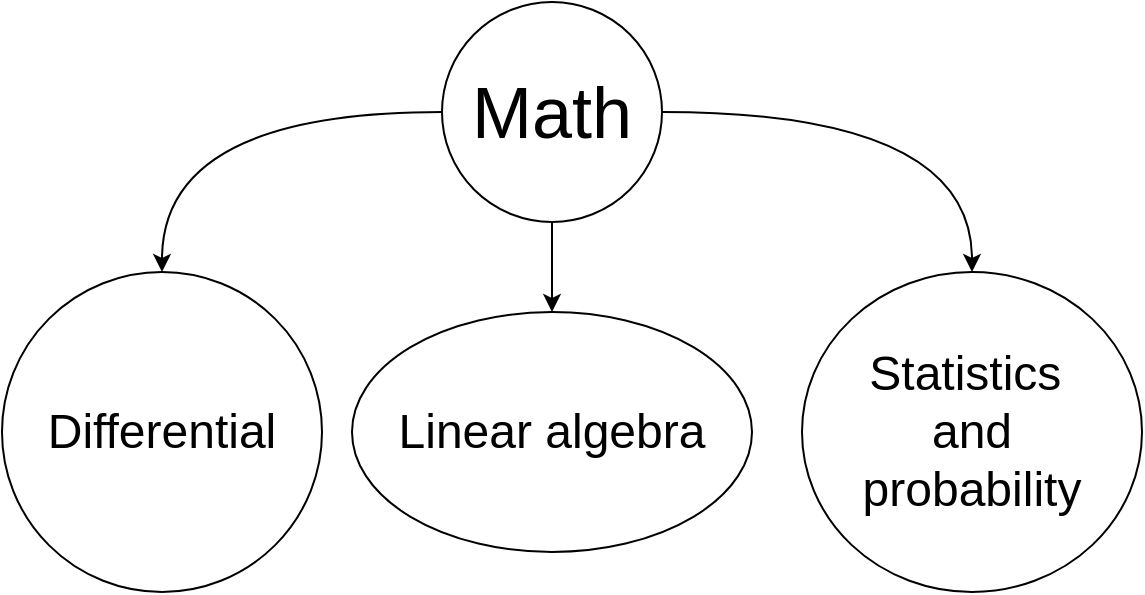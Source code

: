 <mxfile version="28.2.8" pages="2">
  <diagram name="AI" id="fiwOMywQT2bl2BIg0qe0">
    <mxGraphModel dx="1234" dy="1979" grid="1" gridSize="10" guides="1" tooltips="1" connect="1" arrows="1" fold="1" page="1" pageScale="1" pageWidth="850" pageHeight="1100" math="0" shadow="0">
      <root>
        <mxCell id="0" />
        <mxCell id="1" parent="0" />
        <mxCell id="HRdKpd_t4PCCufJs8SFI-3" value="" style="edgeStyle=orthogonalEdgeStyle;rounded=0;orthogonalLoop=1;jettySize=auto;html=1;curved=1;" parent="1" source="HRdKpd_t4PCCufJs8SFI-4" target="HRdKpd_t4PCCufJs8SFI-7" edge="1">
          <mxGeometry relative="1" as="geometry" />
        </mxCell>
        <mxCell id="COEvjrz7dM8iQSiR4-q4-21" value="" style="edgeStyle=orthogonalEdgeStyle;rounded=0;orthogonalLoop=1;jettySize=auto;html=1;curved=1;" parent="1" source="HRdKpd_t4PCCufJs8SFI-4" target="COEvjrz7dM8iQSiR4-q4-20" edge="1">
          <mxGeometry relative="1" as="geometry" />
        </mxCell>
        <mxCell id="SvB1TmC0K4GEKoGrgyMx-9" value="" style="edgeStyle=orthogonalEdgeStyle;rounded=0;orthogonalLoop=1;jettySize=auto;html=1;strokeColor=default;align=center;verticalAlign=middle;fontFamily=Helvetica;fontSize=11;fontColor=default;labelBackgroundColor=default;endArrow=classic;curved=1;" parent="1" source="HRdKpd_t4PCCufJs8SFI-4" target="SvB1TmC0K4GEKoGrgyMx-8" edge="1">
          <mxGeometry relative="1" as="geometry" />
        </mxCell>
        <mxCell id="HRdKpd_t4PCCufJs8SFI-4" value="&lt;span style=&quot;font-size: 36px;&quot;&gt;Math&lt;/span&gt;" style="ellipse;whiteSpace=wrap;html=1;aspect=fixed;" parent="1" vertex="1">
          <mxGeometry x="380" y="-440" width="110" height="110" as="geometry" />
        </mxCell>
        <mxCell id="HRdKpd_t4PCCufJs8SFI-7" value="Statistics&amp;nbsp;&lt;div&gt;and&lt;/div&gt;&lt;div&gt;probability&lt;/div&gt;" style="ellipse;whiteSpace=wrap;html=1;fontSize=24;" parent="1" vertex="1">
          <mxGeometry x="560" y="-305" width="170" height="160" as="geometry" />
        </mxCell>
        <mxCell id="COEvjrz7dM8iQSiR4-q4-20" value="Linear algebra" style="ellipse;whiteSpace=wrap;html=1;fontSize=24;" parent="1" vertex="1">
          <mxGeometry x="335" y="-285" width="200" height="120" as="geometry" />
        </mxCell>
        <mxCell id="SvB1TmC0K4GEKoGrgyMx-8" value="Differential" style="ellipse;whiteSpace=wrap;html=1;strokeColor=default;align=center;verticalAlign=middle;fontFamily=Helvetica;fontSize=24;fontColor=default;fillColor=default;" parent="1" vertex="1">
          <mxGeometry x="160" y="-305" width="160" height="160" as="geometry" />
        </mxCell>
      </root>
    </mxGraphModel>
  </diagram>
  <diagram id="ShC2y2Lbm0_bJLRiv3Cs" name="NN">
    <mxGraphModel dx="1226" dy="875" grid="1" gridSize="10" guides="1" tooltips="1" connect="1" arrows="1" fold="1" page="1" pageScale="1" pageWidth="850" pageHeight="1100" math="0" shadow="0">
      <root>
        <mxCell id="0" />
        <mxCell id="1" parent="0" />
        <mxCell id="e4jtTJTSXNRmT_Vb2tYZ-1" value="" style="edgeStyle=orthogonalEdgeStyle;rounded=0;orthogonalLoop=1;jettySize=auto;html=1;" edge="1" parent="1" source="e4jtTJTSXNRmT_Vb2tYZ-5" target="e4jtTJTSXNRmT_Vb2tYZ-6">
          <mxGeometry relative="1" as="geometry" />
        </mxCell>
        <mxCell id="e4jtTJTSXNRmT_Vb2tYZ-2" value="" style="edgeStyle=orthogonalEdgeStyle;rounded=0;orthogonalLoop=1;jettySize=auto;html=1;" edge="1" parent="1" source="e4jtTJTSXNRmT_Vb2tYZ-5" target="e4jtTJTSXNRmT_Vb2tYZ-7">
          <mxGeometry relative="1" as="geometry" />
        </mxCell>
        <mxCell id="e4jtTJTSXNRmT_Vb2tYZ-3" value="" style="edgeStyle=orthogonalEdgeStyle;rounded=0;orthogonalLoop=1;jettySize=auto;html=1;" edge="1" parent="1" source="e4jtTJTSXNRmT_Vb2tYZ-5" target="e4jtTJTSXNRmT_Vb2tYZ-8">
          <mxGeometry relative="1" as="geometry" />
        </mxCell>
        <mxCell id="e4jtTJTSXNRmT_Vb2tYZ-4" value="" style="edgeStyle=orthogonalEdgeStyle;rounded=0;orthogonalLoop=1;jettySize=auto;html=1;" edge="1" parent="1" source="e4jtTJTSXNRmT_Vb2tYZ-5" target="e4jtTJTSXNRmT_Vb2tYZ-9">
          <mxGeometry relative="1" as="geometry" />
        </mxCell>
        <mxCell id="e4jtTJTSXNRmT_Vb2tYZ-5" value="&lt;font style=&quot;font-size: 36px;&quot;&gt;AI&lt;/font&gt;" style="ellipse;whiteSpace=wrap;html=1;aspect=fixed;" vertex="1" parent="1">
          <mxGeometry x="350" y="60" width="80" height="80" as="geometry" />
        </mxCell>
        <mxCell id="e4jtTJTSXNRmT_Vb2tYZ-6" value="Definition" style="ellipse;whiteSpace=wrap;html=1;fontSize=16;" vertex="1" parent="1">
          <mxGeometry x="220" y="60" width="80" height="80" as="geometry" />
        </mxCell>
        <mxCell id="e4jtTJTSXNRmT_Vb2tYZ-7" value="Field" style="ellipse;whiteSpace=wrap;html=1;fontSize=16;" vertex="1" parent="1">
          <mxGeometry x="485" y="60" width="80" height="80" as="geometry" />
        </mxCell>
        <mxCell id="e4jtTJTSXNRmT_Vb2tYZ-8" value="&lt;font style=&quot;font-size: 22px;&quot;&gt;Implement&lt;/font&gt;" style="ellipse;whiteSpace=wrap;html=1;" vertex="1" parent="1">
          <mxGeometry x="280" y="180" width="110" height="110" as="geometry" />
        </mxCell>
        <mxCell id="e4jtTJTSXNRmT_Vb2tYZ-9" value="&lt;font style=&quot;font-size: 18px;&quot;&gt;Subject&lt;/font&gt;" style="ellipse;whiteSpace=wrap;html=1;" vertex="1" parent="1">
          <mxGeometry x="405" y="180" width="80" height="80" as="geometry" />
        </mxCell>
      </root>
    </mxGraphModel>
  </diagram>
</mxfile>
